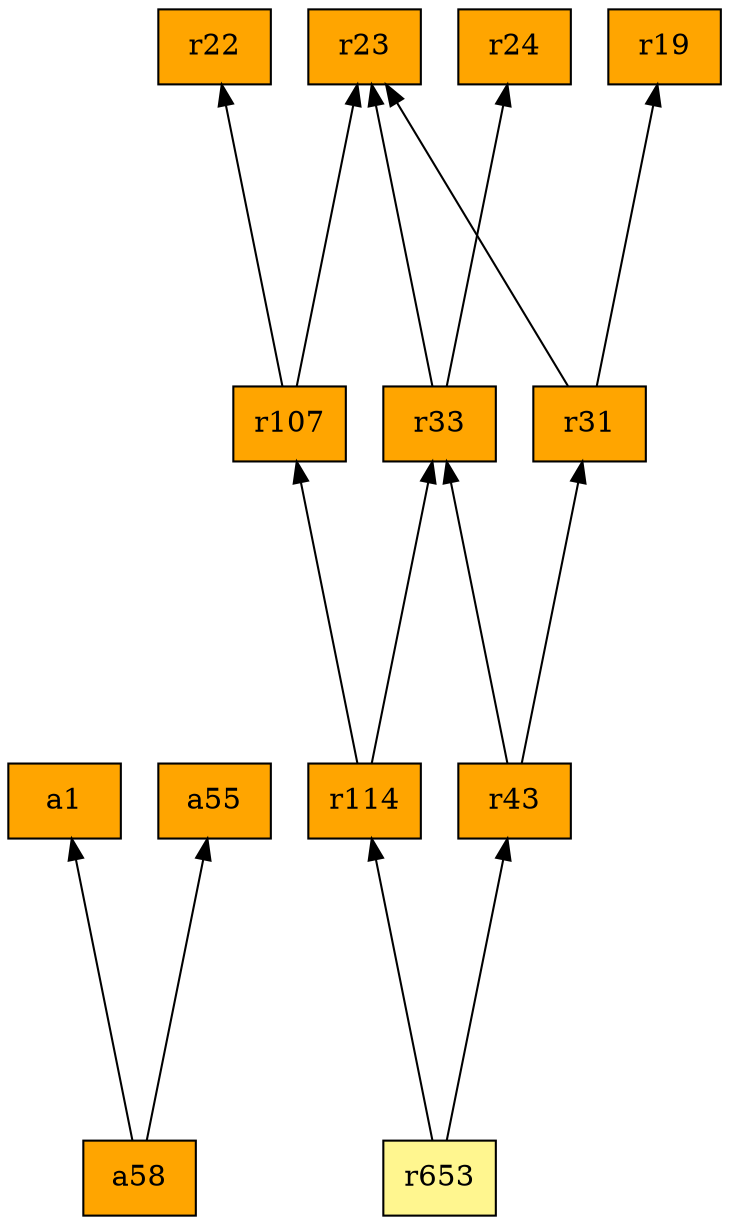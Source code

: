 digraph G {
rankdir=BT;ranksep="2.0";
"a1" [shape=record,fillcolor=orange,style=filled,label="{a1}"];
"a58" [shape=record,fillcolor=orange,style=filled,label="{a58}"];
"r653" [shape=record,fillcolor=khaki1,style=filled,label="{r653}"];
"r22" [shape=record,fillcolor=orange,style=filled,label="{r22}"];
"r24" [shape=record,fillcolor=orange,style=filled,label="{r24}"];
"r107" [shape=record,fillcolor=orange,style=filled,label="{r107}"];
"r19" [shape=record,fillcolor=orange,style=filled,label="{r19}"];
"r23" [shape=record,fillcolor=orange,style=filled,label="{r23}"];
"r33" [shape=record,fillcolor=orange,style=filled,label="{r33}"];
"r31" [shape=record,fillcolor=orange,style=filled,label="{r31}"];
"r114" [shape=record,fillcolor=orange,style=filled,label="{r114}"];
"a55" [shape=record,fillcolor=orange,style=filled,label="{a55}"];
"r43" [shape=record,fillcolor=orange,style=filled,label="{r43}"];
"a58" -> "a1"
"a58" -> "a55"
"r653" -> "r114"
"r653" -> "r43"
"r107" -> "r23"
"r107" -> "r22"
"r33" -> "r24"
"r33" -> "r23"
"r31" -> "r19"
"r31" -> "r23"
"r114" -> "r107"
"r114" -> "r33"
"r43" -> "r33"
"r43" -> "r31"
}